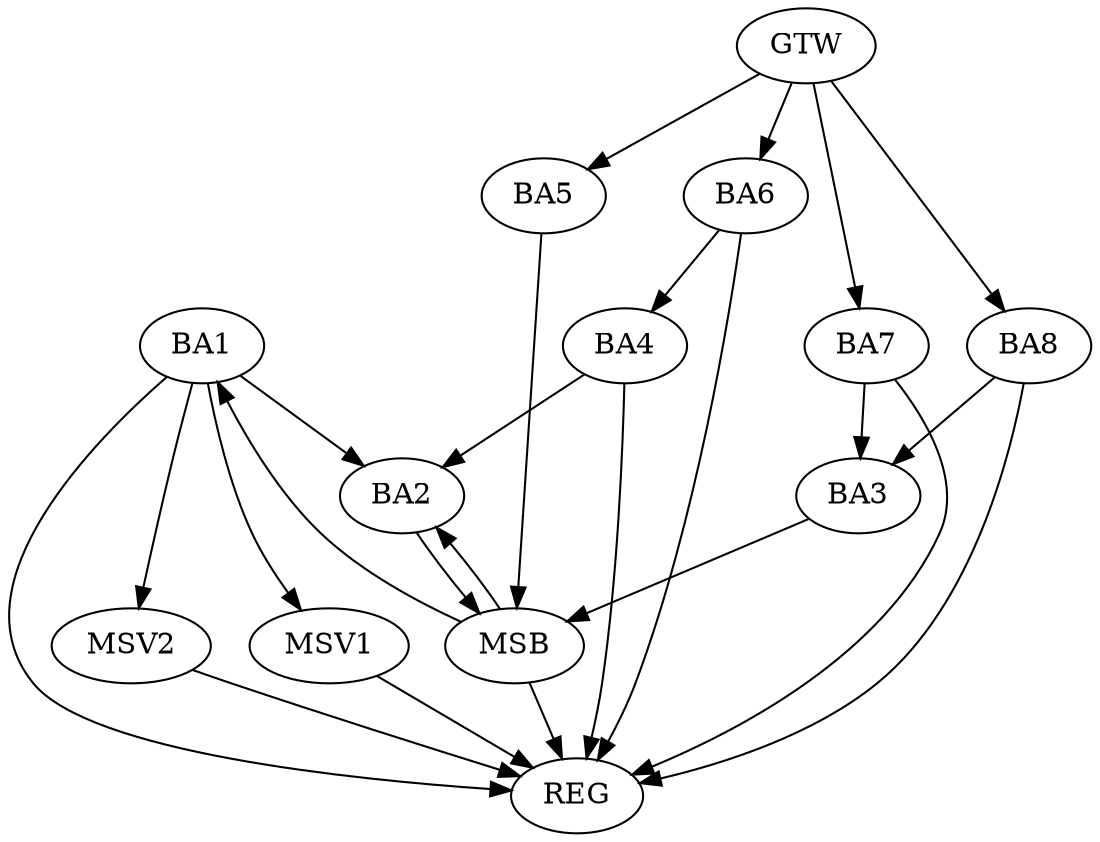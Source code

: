 strict digraph G {
  BA1 [ label="BA1" ];
  BA2 [ label="BA2" ];
  BA3 [ label="BA3" ];
  BA4 [ label="BA4" ];
  BA5 [ label="BA5" ];
  BA6 [ label="BA6" ];
  BA7 [ label="BA7" ];
  BA8 [ label="BA8" ];
  GTW [ label="GTW" ];
  REG [ label="REG" ];
  MSB [ label="MSB" ];
  MSV1 [ label="MSV1" ];
  MSV2 [ label="MSV2" ];
  BA1 -> BA2;
  BA4 -> BA2;
  BA6 -> BA4;
  BA7 -> BA3;
  BA8 -> BA3;
  GTW -> BA5;
  GTW -> BA6;
  GTW -> BA7;
  GTW -> BA8;
  BA1 -> REG;
  BA4 -> REG;
  BA6 -> REG;
  BA7 -> REG;
  BA8 -> REG;
  BA2 -> MSB;
  MSB -> BA1;
  MSB -> REG;
  BA3 -> MSB;
  MSB -> BA2;
  BA5 -> MSB;
  BA1 -> MSV1;
  MSV1 -> REG;
  BA1 -> MSV2;
  MSV2 -> REG;
}
